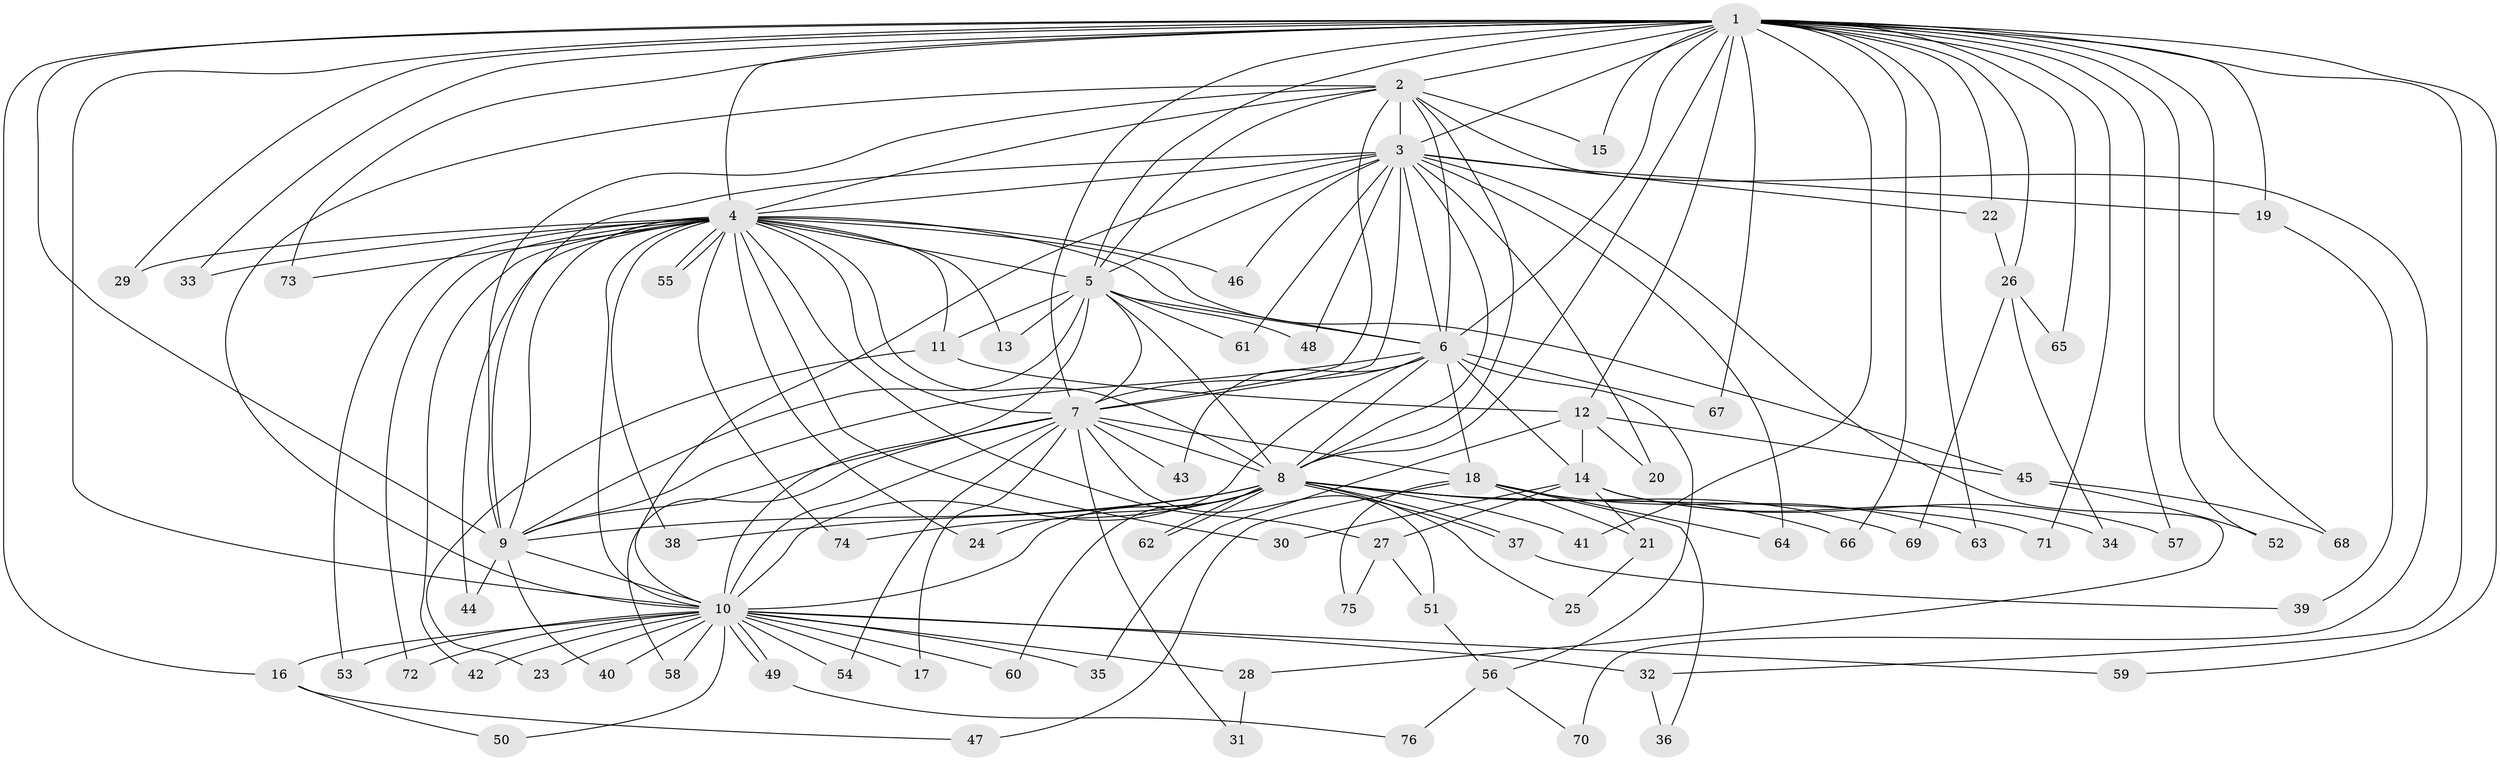 // Generated by graph-tools (version 1.1) at 2025/11/02/27/25 16:11:04]
// undirected, 76 vertices, 177 edges
graph export_dot {
graph [start="1"]
  node [color=gray90,style=filled];
  1;
  2;
  3;
  4;
  5;
  6;
  7;
  8;
  9;
  10;
  11;
  12;
  13;
  14;
  15;
  16;
  17;
  18;
  19;
  20;
  21;
  22;
  23;
  24;
  25;
  26;
  27;
  28;
  29;
  30;
  31;
  32;
  33;
  34;
  35;
  36;
  37;
  38;
  39;
  40;
  41;
  42;
  43;
  44;
  45;
  46;
  47;
  48;
  49;
  50;
  51;
  52;
  53;
  54;
  55;
  56;
  57;
  58;
  59;
  60;
  61;
  62;
  63;
  64;
  65;
  66;
  67;
  68;
  69;
  70;
  71;
  72;
  73;
  74;
  75;
  76;
  1 -- 2;
  1 -- 3;
  1 -- 4;
  1 -- 5;
  1 -- 6;
  1 -- 7;
  1 -- 8;
  1 -- 9;
  1 -- 10;
  1 -- 12;
  1 -- 15;
  1 -- 16;
  1 -- 19;
  1 -- 22;
  1 -- 26;
  1 -- 29;
  1 -- 32;
  1 -- 33;
  1 -- 41;
  1 -- 52;
  1 -- 57;
  1 -- 59;
  1 -- 63;
  1 -- 65;
  1 -- 66;
  1 -- 67;
  1 -- 68;
  1 -- 71;
  1 -- 73;
  2 -- 3;
  2 -- 4;
  2 -- 5;
  2 -- 6;
  2 -- 7;
  2 -- 8;
  2 -- 9;
  2 -- 10;
  2 -- 15;
  2 -- 70;
  3 -- 4;
  3 -- 5;
  3 -- 6;
  3 -- 7;
  3 -- 8;
  3 -- 9;
  3 -- 10;
  3 -- 19;
  3 -- 20;
  3 -- 22;
  3 -- 28;
  3 -- 46;
  3 -- 48;
  3 -- 61;
  3 -- 64;
  4 -- 5;
  4 -- 6;
  4 -- 7;
  4 -- 8;
  4 -- 9;
  4 -- 10;
  4 -- 11;
  4 -- 13;
  4 -- 24;
  4 -- 27;
  4 -- 29;
  4 -- 30;
  4 -- 33;
  4 -- 38;
  4 -- 42;
  4 -- 44;
  4 -- 45;
  4 -- 46;
  4 -- 53;
  4 -- 55;
  4 -- 55;
  4 -- 72;
  4 -- 73;
  4 -- 74;
  5 -- 6;
  5 -- 7;
  5 -- 8;
  5 -- 9;
  5 -- 10;
  5 -- 11;
  5 -- 13;
  5 -- 48;
  5 -- 61;
  6 -- 7;
  6 -- 8;
  6 -- 9;
  6 -- 10;
  6 -- 14;
  6 -- 18;
  6 -- 43;
  6 -- 56;
  6 -- 67;
  7 -- 8;
  7 -- 9;
  7 -- 10;
  7 -- 17;
  7 -- 18;
  7 -- 31;
  7 -- 43;
  7 -- 51;
  7 -- 54;
  7 -- 58;
  8 -- 9;
  8 -- 10;
  8 -- 24;
  8 -- 25;
  8 -- 37;
  8 -- 37;
  8 -- 38;
  8 -- 41;
  8 -- 60;
  8 -- 62;
  8 -- 62;
  8 -- 66;
  8 -- 69;
  8 -- 71;
  8 -- 74;
  9 -- 10;
  9 -- 40;
  9 -- 44;
  10 -- 16;
  10 -- 17;
  10 -- 23;
  10 -- 28;
  10 -- 32;
  10 -- 35;
  10 -- 40;
  10 -- 42;
  10 -- 49;
  10 -- 49;
  10 -- 50;
  10 -- 53;
  10 -- 54;
  10 -- 58;
  10 -- 59;
  10 -- 60;
  10 -- 72;
  11 -- 12;
  11 -- 23;
  12 -- 14;
  12 -- 20;
  12 -- 35;
  12 -- 45;
  14 -- 21;
  14 -- 27;
  14 -- 30;
  14 -- 34;
  14 -- 57;
  16 -- 47;
  16 -- 50;
  18 -- 21;
  18 -- 36;
  18 -- 47;
  18 -- 63;
  18 -- 64;
  18 -- 75;
  19 -- 39;
  21 -- 25;
  22 -- 26;
  26 -- 34;
  26 -- 65;
  26 -- 69;
  27 -- 51;
  27 -- 75;
  28 -- 31;
  32 -- 36;
  37 -- 39;
  45 -- 52;
  45 -- 68;
  49 -- 76;
  51 -- 56;
  56 -- 70;
  56 -- 76;
}
